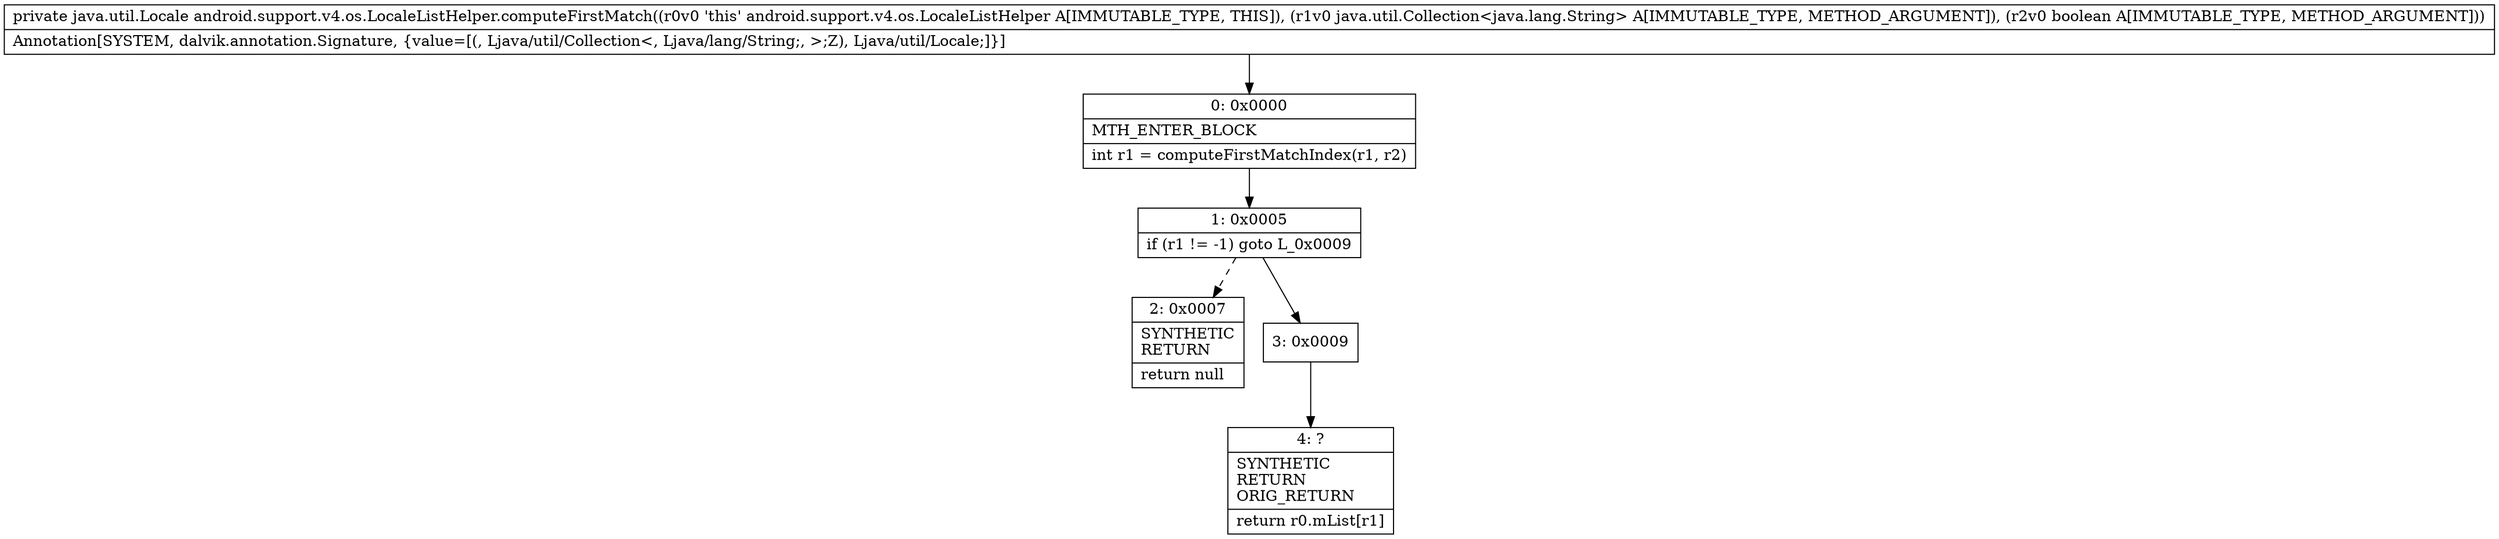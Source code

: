 digraph "CFG forandroid.support.v4.os.LocaleListHelper.computeFirstMatch(Ljava\/util\/Collection;Z)Ljava\/util\/Locale;" {
Node_0 [shape=record,label="{0\:\ 0x0000|MTH_ENTER_BLOCK\l|int r1 = computeFirstMatchIndex(r1, r2)\l}"];
Node_1 [shape=record,label="{1\:\ 0x0005|if (r1 != \-1) goto L_0x0009\l}"];
Node_2 [shape=record,label="{2\:\ 0x0007|SYNTHETIC\lRETURN\l|return null\l}"];
Node_3 [shape=record,label="{3\:\ 0x0009}"];
Node_4 [shape=record,label="{4\:\ ?|SYNTHETIC\lRETURN\lORIG_RETURN\l|return r0.mList[r1]\l}"];
MethodNode[shape=record,label="{private java.util.Locale android.support.v4.os.LocaleListHelper.computeFirstMatch((r0v0 'this' android.support.v4.os.LocaleListHelper A[IMMUTABLE_TYPE, THIS]), (r1v0 java.util.Collection\<java.lang.String\> A[IMMUTABLE_TYPE, METHOD_ARGUMENT]), (r2v0 boolean A[IMMUTABLE_TYPE, METHOD_ARGUMENT]))  | Annotation[SYSTEM, dalvik.annotation.Signature, \{value=[(, Ljava\/util\/Collection\<, Ljava\/lang\/String;, \>;Z), Ljava\/util\/Locale;]\}]\l}"];
MethodNode -> Node_0;
Node_0 -> Node_1;
Node_1 -> Node_2[style=dashed];
Node_1 -> Node_3;
Node_3 -> Node_4;
}

